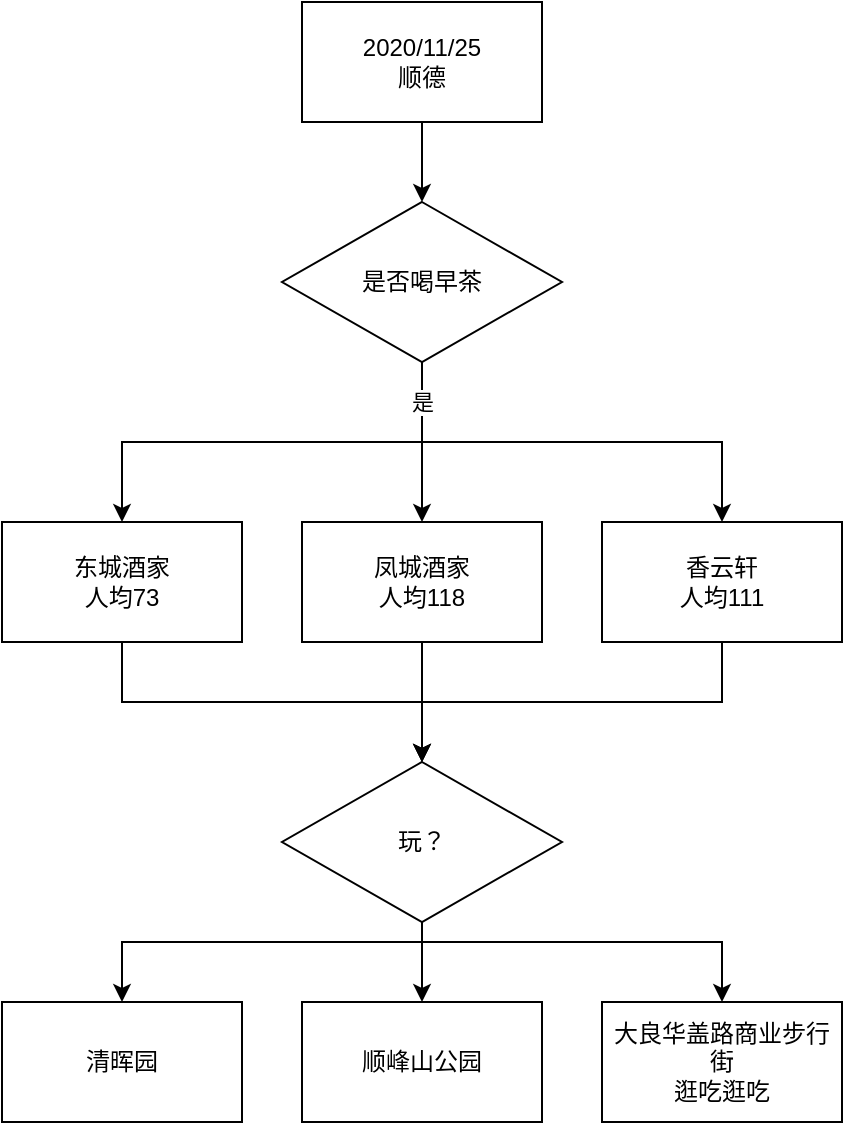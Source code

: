 <mxfile version="13.10.2" type="github">
  <diagram id="fEeuchYt1Fdf4EXDy3nW" name="Page-1">
    <mxGraphModel dx="510" dy="779" grid="1" gridSize="10" guides="1" tooltips="1" connect="1" arrows="1" fold="1" page="1" pageScale="1" pageWidth="827" pageHeight="1169" math="0" shadow="0">
      <root>
        <mxCell id="0" />
        <mxCell id="1" parent="0" />
        <mxCell id="KvR43XwzuJe5_ahxuQdV-10" style="edgeStyle=orthogonalEdgeStyle;rounded=0;orthogonalLoop=1;jettySize=auto;html=1;" edge="1" parent="1" source="KvR43XwzuJe5_ahxuQdV-1" target="KvR43XwzuJe5_ahxuQdV-9">
          <mxGeometry relative="1" as="geometry" />
        </mxCell>
        <mxCell id="KvR43XwzuJe5_ahxuQdV-1" value="2020/11/25&lt;br&gt;顺德" style="rounded=0;whiteSpace=wrap;html=1;" vertex="1" parent="1">
          <mxGeometry x="210" y="60" width="120" height="60" as="geometry" />
        </mxCell>
        <mxCell id="KvR43XwzuJe5_ahxuQdV-17" style="edgeStyle=orthogonalEdgeStyle;rounded=0;orthogonalLoop=1;jettySize=auto;html=1;entryX=0.5;entryY=0;entryDx=0;entryDy=0;" edge="1" parent="1" source="KvR43XwzuJe5_ahxuQdV-6" target="KvR43XwzuJe5_ahxuQdV-16">
          <mxGeometry relative="1" as="geometry">
            <Array as="points">
              <mxPoint x="120" y="410" />
              <mxPoint x="270" y="410" />
            </Array>
          </mxGeometry>
        </mxCell>
        <mxCell id="KvR43XwzuJe5_ahxuQdV-6" value="东城酒家&lt;br&gt;人均73" style="rounded=0;whiteSpace=wrap;html=1;" vertex="1" parent="1">
          <mxGeometry x="60" y="320" width="120" height="60" as="geometry" />
        </mxCell>
        <mxCell id="KvR43XwzuJe5_ahxuQdV-18" style="edgeStyle=orthogonalEdgeStyle;rounded=0;orthogonalLoop=1;jettySize=auto;html=1;entryX=0.5;entryY=0;entryDx=0;entryDy=0;" edge="1" parent="1" source="KvR43XwzuJe5_ahxuQdV-7" target="KvR43XwzuJe5_ahxuQdV-16">
          <mxGeometry relative="1" as="geometry" />
        </mxCell>
        <mxCell id="KvR43XwzuJe5_ahxuQdV-7" value="凤城酒家&lt;br&gt;人均118" style="rounded=0;whiteSpace=wrap;html=1;" vertex="1" parent="1">
          <mxGeometry x="210" y="320" width="120" height="60" as="geometry" />
        </mxCell>
        <mxCell id="KvR43XwzuJe5_ahxuQdV-12" style="edgeStyle=orthogonalEdgeStyle;rounded=0;orthogonalLoop=1;jettySize=auto;html=1;entryX=0.5;entryY=0;entryDx=0;entryDy=0;" edge="1" parent="1" source="KvR43XwzuJe5_ahxuQdV-9" target="KvR43XwzuJe5_ahxuQdV-7">
          <mxGeometry relative="1" as="geometry" />
        </mxCell>
        <mxCell id="KvR43XwzuJe5_ahxuQdV-13" style="edgeStyle=orthogonalEdgeStyle;rounded=0;orthogonalLoop=1;jettySize=auto;html=1;entryX=0.5;entryY=0;entryDx=0;entryDy=0;" edge="1" parent="1" source="KvR43XwzuJe5_ahxuQdV-9" target="KvR43XwzuJe5_ahxuQdV-6">
          <mxGeometry relative="1" as="geometry">
            <Array as="points">
              <mxPoint x="270" y="280" />
              <mxPoint x="120" y="280" />
            </Array>
          </mxGeometry>
        </mxCell>
        <mxCell id="KvR43XwzuJe5_ahxuQdV-14" style="edgeStyle=orthogonalEdgeStyle;rounded=0;orthogonalLoop=1;jettySize=auto;html=1;entryX=0.5;entryY=0;entryDx=0;entryDy=0;" edge="1" parent="1" source="KvR43XwzuJe5_ahxuQdV-9" target="KvR43XwzuJe5_ahxuQdV-11">
          <mxGeometry relative="1" as="geometry">
            <Array as="points">
              <mxPoint x="270" y="280" />
              <mxPoint x="420" y="280" />
            </Array>
          </mxGeometry>
        </mxCell>
        <mxCell id="KvR43XwzuJe5_ahxuQdV-15" value="是" style="edgeLabel;html=1;align=center;verticalAlign=middle;resizable=0;points=[];" vertex="1" connectable="0" parent="KvR43XwzuJe5_ahxuQdV-14">
          <mxGeometry x="-0.939" y="2" relative="1" as="geometry">
            <mxPoint x="-2" y="13" as="offset" />
          </mxGeometry>
        </mxCell>
        <mxCell id="KvR43XwzuJe5_ahxuQdV-9" value="是否喝早茶" style="rhombus;whiteSpace=wrap;html=1;" vertex="1" parent="1">
          <mxGeometry x="200" y="160" width="140" height="80" as="geometry" />
        </mxCell>
        <mxCell id="KvR43XwzuJe5_ahxuQdV-19" style="edgeStyle=orthogonalEdgeStyle;rounded=0;orthogonalLoop=1;jettySize=auto;html=1;entryX=0.5;entryY=0;entryDx=0;entryDy=0;" edge="1" parent="1" source="KvR43XwzuJe5_ahxuQdV-11" target="KvR43XwzuJe5_ahxuQdV-16">
          <mxGeometry relative="1" as="geometry">
            <Array as="points">
              <mxPoint x="420" y="410" />
              <mxPoint x="270" y="410" />
            </Array>
          </mxGeometry>
        </mxCell>
        <mxCell id="KvR43XwzuJe5_ahxuQdV-11" value="香云轩&lt;br&gt;人均111" style="rounded=0;whiteSpace=wrap;html=1;" vertex="1" parent="1">
          <mxGeometry x="360" y="320" width="120" height="60" as="geometry" />
        </mxCell>
        <mxCell id="KvR43XwzuJe5_ahxuQdV-24" style="edgeStyle=orthogonalEdgeStyle;rounded=0;orthogonalLoop=1;jettySize=auto;html=1;" edge="1" parent="1" source="KvR43XwzuJe5_ahxuQdV-16" target="KvR43XwzuJe5_ahxuQdV-21">
          <mxGeometry relative="1" as="geometry" />
        </mxCell>
        <mxCell id="KvR43XwzuJe5_ahxuQdV-25" style="edgeStyle=orthogonalEdgeStyle;rounded=0;orthogonalLoop=1;jettySize=auto;html=1;" edge="1" parent="1" source="KvR43XwzuJe5_ahxuQdV-16" target="KvR43XwzuJe5_ahxuQdV-23">
          <mxGeometry relative="1" as="geometry">
            <Array as="points">
              <mxPoint x="270" y="530" />
              <mxPoint x="420" y="530" />
            </Array>
          </mxGeometry>
        </mxCell>
        <mxCell id="KvR43XwzuJe5_ahxuQdV-26" style="edgeStyle=orthogonalEdgeStyle;rounded=0;orthogonalLoop=1;jettySize=auto;html=1;entryX=0.5;entryY=0;entryDx=0;entryDy=0;" edge="1" parent="1" source="KvR43XwzuJe5_ahxuQdV-16" target="KvR43XwzuJe5_ahxuQdV-20">
          <mxGeometry relative="1" as="geometry">
            <Array as="points">
              <mxPoint x="270" y="530" />
              <mxPoint x="120" y="530" />
            </Array>
          </mxGeometry>
        </mxCell>
        <mxCell id="KvR43XwzuJe5_ahxuQdV-16" value="玩？" style="rhombus;whiteSpace=wrap;html=1;" vertex="1" parent="1">
          <mxGeometry x="200" y="440" width="140" height="80" as="geometry" />
        </mxCell>
        <mxCell id="KvR43XwzuJe5_ahxuQdV-20" value="清晖园" style="rounded=0;whiteSpace=wrap;html=1;" vertex="1" parent="1">
          <mxGeometry x="60" y="560" width="120" height="60" as="geometry" />
        </mxCell>
        <mxCell id="KvR43XwzuJe5_ahxuQdV-21" value="顺峰山公园" style="rounded=0;whiteSpace=wrap;html=1;" vertex="1" parent="1">
          <mxGeometry x="210" y="560" width="120" height="60" as="geometry" />
        </mxCell>
        <mxCell id="KvR43XwzuJe5_ahxuQdV-23" value="大良华盖路商业步行街&lt;br&gt;逛吃逛吃" style="rounded=0;whiteSpace=wrap;html=1;" vertex="1" parent="1">
          <mxGeometry x="360" y="560" width="120" height="60" as="geometry" />
        </mxCell>
      </root>
    </mxGraphModel>
  </diagram>
</mxfile>
